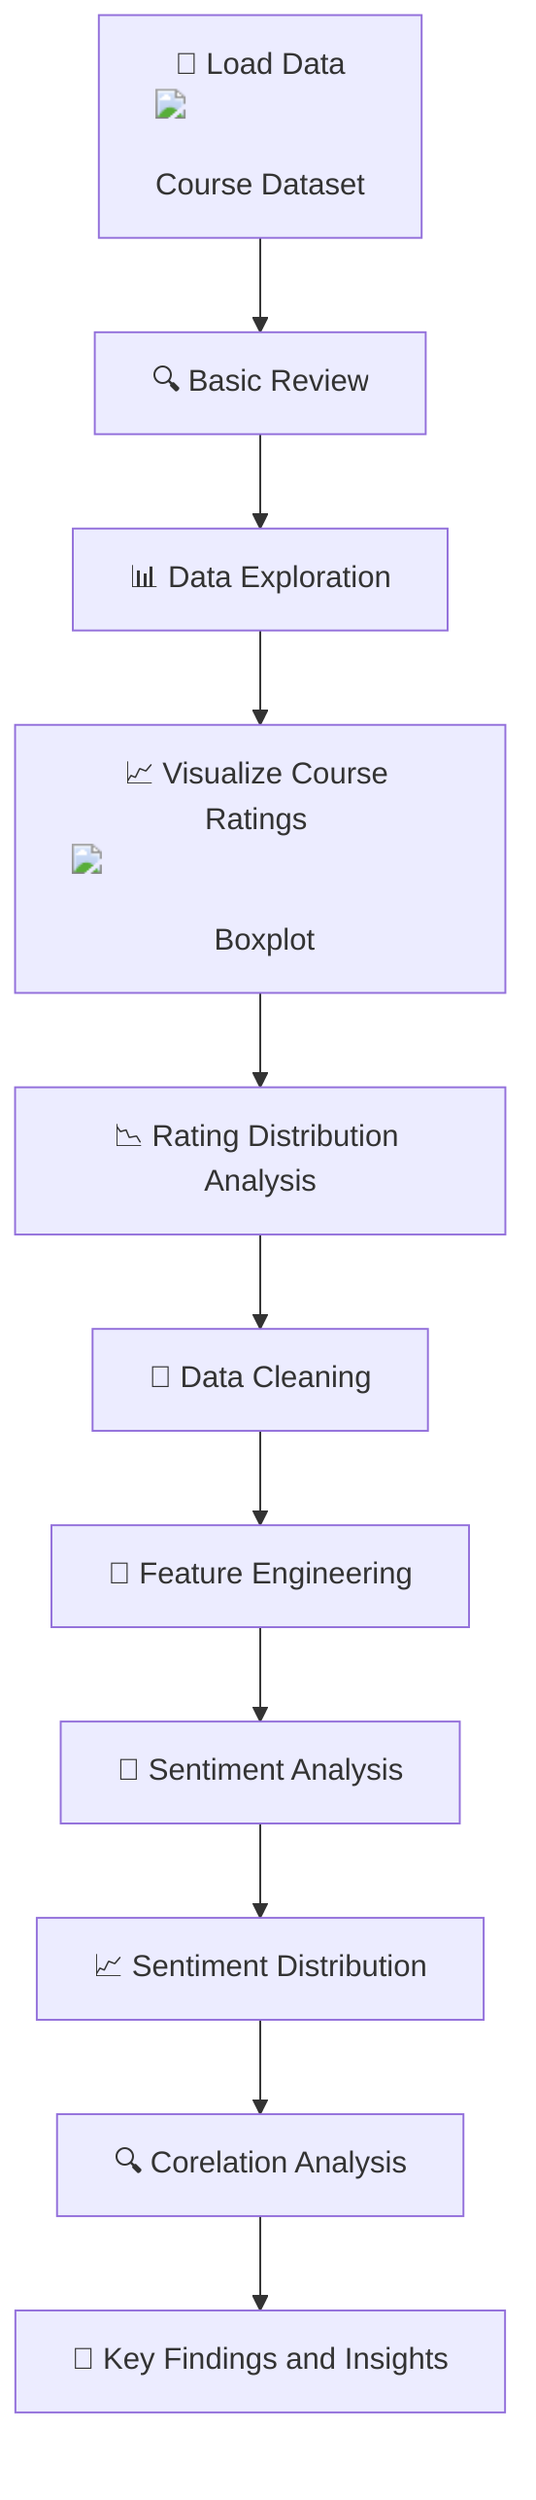 flowchart TD
    A["📂 Load Data <img src='file.svg'/> <br/> Course Dataset"] --> B["🔍 Basic Review"]
    B --> C["📊 Data Exploration"]
    C --> D["📈 Visualize Course Ratings <img src='boxplot_template.svg'/> <br/> Boxplot"]
    D --> E["📉 Rating Distribution Analysis"]
    E --> F["🔧 Data Cleaning"]
    F --> G["🔧 Feature Engineering"]
    G --> H["🧠 Sentiment Analysis"]
    H --> I["📈 Sentiment Distribution"]
    I --> J["🔍 Corelation Analysis"]
    J --> K["📒 Key Findings and Insights"]